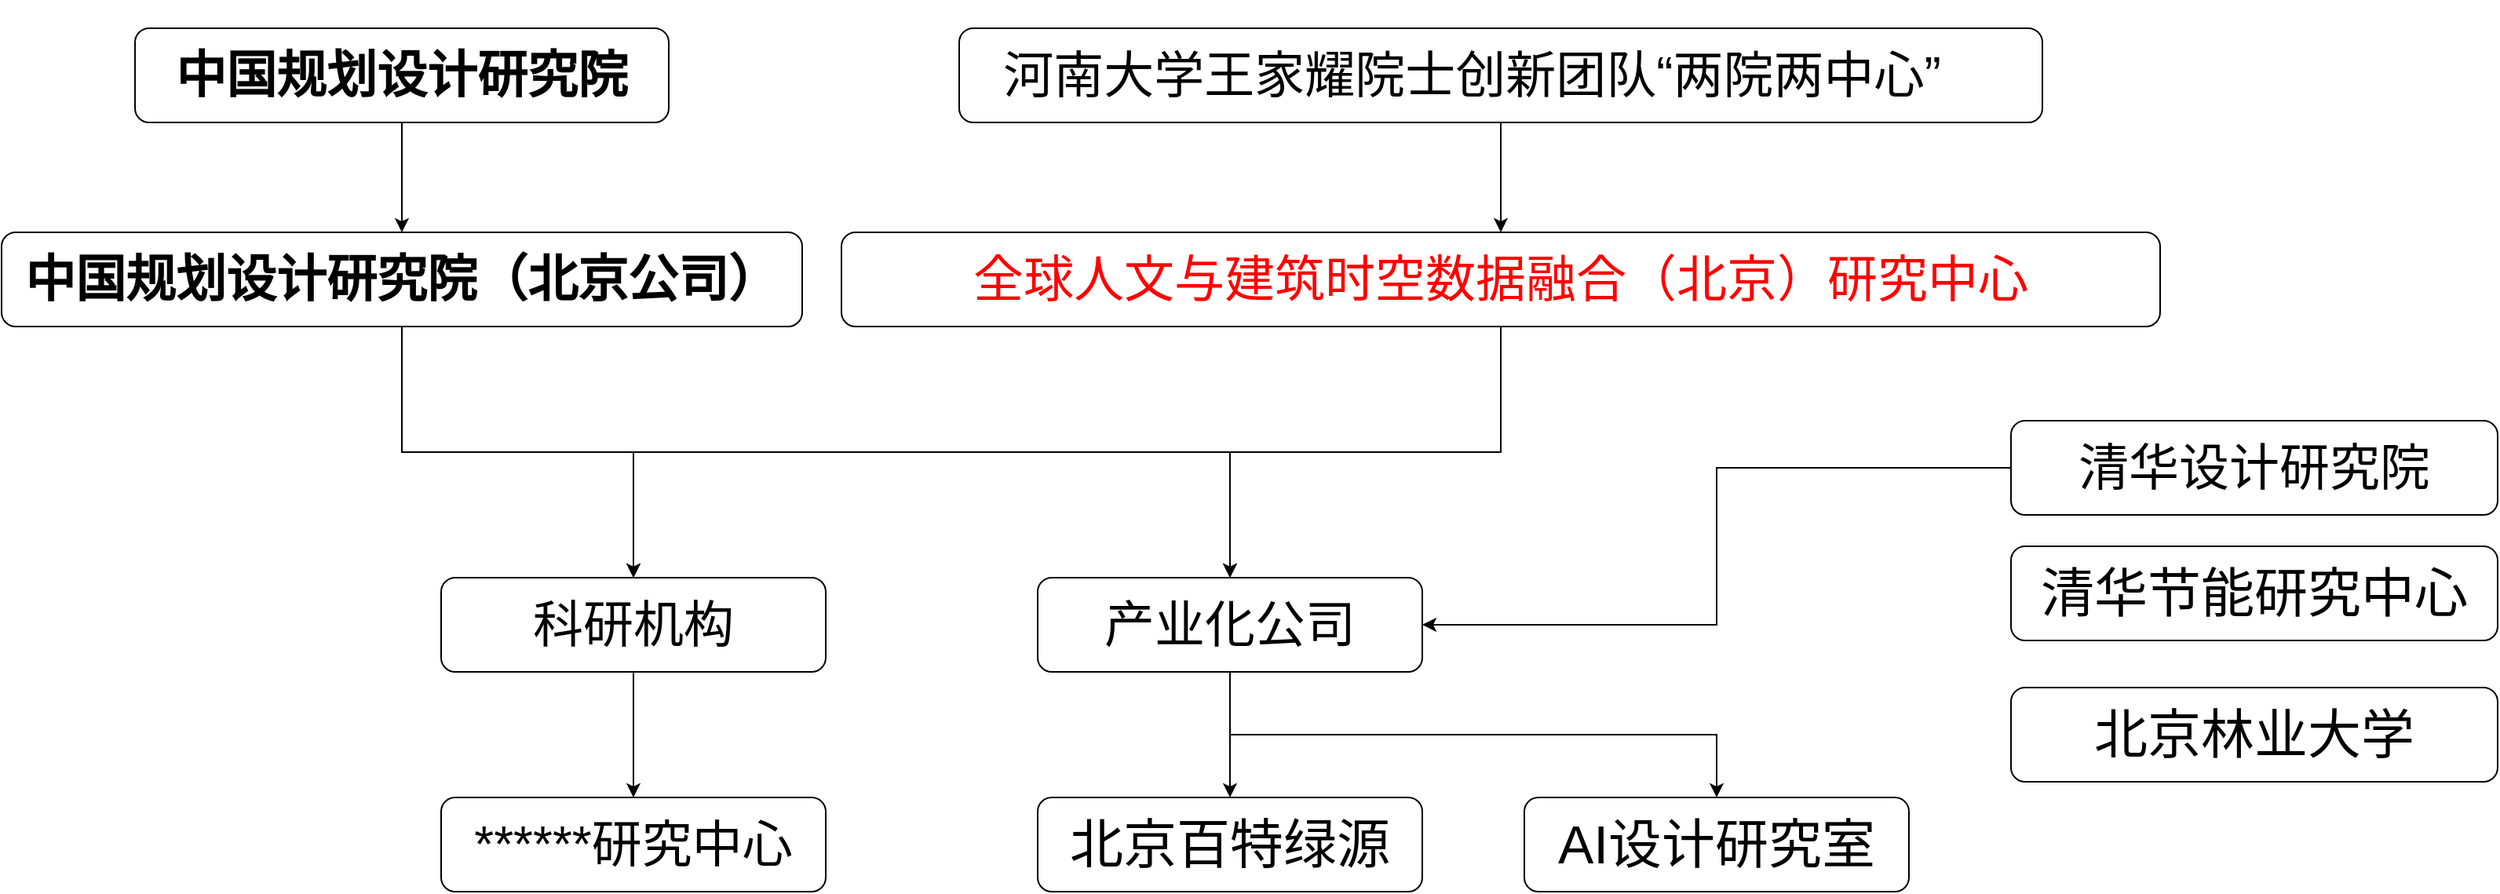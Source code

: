 <mxfile version="22.1.15" type="github">
  <diagram name="第 1 页" id="8YTZ6w2VcloBYaFF-o3J">
    <mxGraphModel dx="2856" dy="911" grid="1" gridSize="10" guides="1" tooltips="1" connect="1" arrows="1" fold="1" page="1" pageScale="1" pageWidth="1169" pageHeight="827" math="0" shadow="0">
      <root>
        <mxCell id="0" />
        <mxCell id="1" parent="0" />
        <mxCell id="N-LqaI-b5l2ttmITCtSE-4" style="edgeStyle=orthogonalEdgeStyle;rounded=0;orthogonalLoop=1;jettySize=auto;html=1;" edge="1" parent="1" source="N-LqaI-b5l2ttmITCtSE-1" target="N-LqaI-b5l2ttmITCtSE-3">
          <mxGeometry relative="1" as="geometry" />
        </mxCell>
        <mxCell id="N-LqaI-b5l2ttmITCtSE-1" value="&lt;br/&gt;&lt;br/&gt;&lt;div style=&quot;language:zh-CN;margin-top:0pt;margin-bottom:0pt;&lt;br/&gt;margin-left:.38in;text-indent:-.38in&quot; class=&quot;O0&quot;&gt;&lt;span style=&quot;font-size:24.0pt&quot;&gt;&lt;/span&gt;&lt;span style=&quot;font-size:24.0pt;&lt;br/&gt;font-family:仿宋;mso-ascii-font-family:仿宋;mso-fareast-font-family:仿宋;language:&lt;br/&gt;zh-CN&quot;&gt;河南大学王家耀院士创新团队“两院两中心”&lt;/span&gt;&lt;/div&gt;&lt;br/&gt;&lt;br/&gt;" style="rounded=1;whiteSpace=wrap;html=1;" vertex="1" parent="1">
          <mxGeometry x="350" y="130" width="690" height="60" as="geometry" />
        </mxCell>
        <mxCell id="N-LqaI-b5l2ttmITCtSE-13" style="edgeStyle=orthogonalEdgeStyle;rounded=0;orthogonalLoop=1;jettySize=auto;html=1;entryX=0.5;entryY=0;entryDx=0;entryDy=0;exitX=0.5;exitY=1;exitDx=0;exitDy=0;" edge="1" parent="1" source="N-LqaI-b5l2ttmITCtSE-3" target="N-LqaI-b5l2ttmITCtSE-8">
          <mxGeometry relative="1" as="geometry">
            <mxPoint x="695" y="560" as="targetPoint" />
          </mxGeometry>
        </mxCell>
        <mxCell id="N-LqaI-b5l2ttmITCtSE-17" style="edgeStyle=orthogonalEdgeStyle;rounded=0;orthogonalLoop=1;jettySize=auto;html=1;" edge="1" parent="1" source="N-LqaI-b5l2ttmITCtSE-3" target="N-LqaI-b5l2ttmITCtSE-14">
          <mxGeometry relative="1" as="geometry" />
        </mxCell>
        <mxCell id="N-LqaI-b5l2ttmITCtSE-3" value="&lt;div&gt;&lt;font style=&quot;font-size: 32px;&quot;&gt;&lt;span style=&quot;color: red;&quot;&gt;全球人文与建筑时空数据融合（北京）研究中心&lt;/span&gt;&lt;/font&gt;&lt;/div&gt;" style="rounded=1;whiteSpace=wrap;html=1;" vertex="1" parent="1">
          <mxGeometry x="275" y="260" width="840" height="60" as="geometry" />
        </mxCell>
        <mxCell id="N-LqaI-b5l2ttmITCtSE-7" style="edgeStyle=orthogonalEdgeStyle;rounded=0;orthogonalLoop=1;jettySize=auto;html=1;" edge="1" parent="1" source="N-LqaI-b5l2ttmITCtSE-5" target="N-LqaI-b5l2ttmITCtSE-6">
          <mxGeometry relative="1" as="geometry" />
        </mxCell>
        <mxCell id="N-LqaI-b5l2ttmITCtSE-5" value="&lt;font style=&quot;font-size: 32px;&quot;&gt;&lt;b&gt;中国规划设计研究院&lt;/b&gt;&lt;/font&gt;" style="rounded=1;whiteSpace=wrap;html=1;" vertex="1" parent="1">
          <mxGeometry x="-175" y="130" width="340" height="60" as="geometry" />
        </mxCell>
        <mxCell id="N-LqaI-b5l2ttmITCtSE-9" style="edgeStyle=orthogonalEdgeStyle;rounded=0;orthogonalLoop=1;jettySize=auto;html=1;" edge="1" parent="1" source="N-LqaI-b5l2ttmITCtSE-6" target="N-LqaI-b5l2ttmITCtSE-8">
          <mxGeometry relative="1" as="geometry" />
        </mxCell>
        <mxCell id="N-LqaI-b5l2ttmITCtSE-16" style="edgeStyle=orthogonalEdgeStyle;rounded=0;orthogonalLoop=1;jettySize=auto;html=1;exitX=0.5;exitY=1;exitDx=0;exitDy=0;" edge="1" parent="1" source="N-LqaI-b5l2ttmITCtSE-6" target="N-LqaI-b5l2ttmITCtSE-14">
          <mxGeometry relative="1" as="geometry" />
        </mxCell>
        <mxCell id="N-LqaI-b5l2ttmITCtSE-6" value="&lt;font style=&quot;font-size: 32px;&quot;&gt;&lt;b&gt;中国规划设计研究院（北京公司）&lt;/b&gt;&lt;/font&gt;" style="rounded=1;whiteSpace=wrap;html=1;" vertex="1" parent="1">
          <mxGeometry x="-260" y="260" width="510" height="60" as="geometry" />
        </mxCell>
        <mxCell id="N-LqaI-b5l2ttmITCtSE-19" style="edgeStyle=orthogonalEdgeStyle;rounded=0;orthogonalLoop=1;jettySize=auto;html=1;" edge="1" parent="1" source="N-LqaI-b5l2ttmITCtSE-8" target="N-LqaI-b5l2ttmITCtSE-18">
          <mxGeometry relative="1" as="geometry" />
        </mxCell>
        <mxCell id="N-LqaI-b5l2ttmITCtSE-8" value="&lt;font style=&quot;font-size: 32px;&quot;&gt;科研机构&lt;/font&gt;" style="rounded=1;whiteSpace=wrap;html=1;" vertex="1" parent="1">
          <mxGeometry x="20" y="480" width="245" height="60" as="geometry" />
        </mxCell>
        <mxCell id="N-LqaI-b5l2ttmITCtSE-21" style="edgeStyle=orthogonalEdgeStyle;rounded=0;orthogonalLoop=1;jettySize=auto;html=1;" edge="1" parent="1" source="N-LqaI-b5l2ttmITCtSE-14" target="N-LqaI-b5l2ttmITCtSE-20">
          <mxGeometry relative="1" as="geometry" />
        </mxCell>
        <mxCell id="N-LqaI-b5l2ttmITCtSE-23" style="edgeStyle=orthogonalEdgeStyle;rounded=0;orthogonalLoop=1;jettySize=auto;html=1;exitX=0.5;exitY=1;exitDx=0;exitDy=0;" edge="1" parent="1" source="N-LqaI-b5l2ttmITCtSE-14" target="N-LqaI-b5l2ttmITCtSE-22">
          <mxGeometry relative="1" as="geometry" />
        </mxCell>
        <mxCell id="N-LqaI-b5l2ttmITCtSE-14" value="&lt;font style=&quot;font-size: 32px;&quot;&gt;产业化公司&lt;/font&gt;" style="rounded=1;whiteSpace=wrap;html=1;" vertex="1" parent="1">
          <mxGeometry x="400" y="480" width="245" height="60" as="geometry" />
        </mxCell>
        <mxCell id="N-LqaI-b5l2ttmITCtSE-18" value="&lt;font style=&quot;font-size: 32px;&quot;&gt;******研究中心&lt;/font&gt;" style="rounded=1;whiteSpace=wrap;html=1;" vertex="1" parent="1">
          <mxGeometry x="20" y="620" width="245" height="60" as="geometry" />
        </mxCell>
        <mxCell id="N-LqaI-b5l2ttmITCtSE-20" value="&lt;font style=&quot;font-size: 34px;&quot;&gt;北京百特绿源&lt;/font&gt;" style="rounded=1;whiteSpace=wrap;html=1;" vertex="1" parent="1">
          <mxGeometry x="400" y="620" width="245" height="60" as="geometry" />
        </mxCell>
        <mxCell id="N-LqaI-b5l2ttmITCtSE-22" value="&lt;font style=&quot;font-size: 34px;&quot;&gt;AI设计研究室&lt;/font&gt;" style="rounded=1;whiteSpace=wrap;html=1;" vertex="1" parent="1">
          <mxGeometry x="710" y="620" width="245" height="60" as="geometry" />
        </mxCell>
        <mxCell id="N-LqaI-b5l2ttmITCtSE-25" style="edgeStyle=orthogonalEdgeStyle;rounded=0;orthogonalLoop=1;jettySize=auto;html=1;entryX=1;entryY=0.5;entryDx=0;entryDy=0;" edge="1" parent="1" source="N-LqaI-b5l2ttmITCtSE-24" target="N-LqaI-b5l2ttmITCtSE-14">
          <mxGeometry relative="1" as="geometry" />
        </mxCell>
        <mxCell id="N-LqaI-b5l2ttmITCtSE-24" value="&lt;font style=&quot;font-size: 32px;&quot;&gt;清华设计研究院&lt;/font&gt;" style="rounded=1;whiteSpace=wrap;html=1;" vertex="1" parent="1">
          <mxGeometry x="1020" y="380" width="310" height="60" as="geometry" />
        </mxCell>
        <mxCell id="N-LqaI-b5l2ttmITCtSE-27" value="&lt;font style=&quot;font-size: 34px;&quot;&gt;清华节能研究中心&lt;/font&gt;" style="rounded=1;whiteSpace=wrap;html=1;" vertex="1" parent="1">
          <mxGeometry x="1020" y="460" width="310" height="60" as="geometry" />
        </mxCell>
        <mxCell id="N-LqaI-b5l2ttmITCtSE-28" value="&lt;font style=&quot;font-size: 34px;&quot;&gt;北京林业大学&lt;/font&gt;" style="rounded=1;whiteSpace=wrap;html=1;" vertex="1" parent="1">
          <mxGeometry x="1020" y="550" width="310" height="60" as="geometry" />
        </mxCell>
      </root>
    </mxGraphModel>
  </diagram>
</mxfile>
